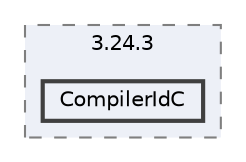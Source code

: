 digraph "/Users/yjack/GitHub/SimEvo/build/CMakeFiles/3.24.3/CompilerIdC"
{
 // LATEX_PDF_SIZE
  bgcolor="transparent";
  edge [fontname=Helvetica,fontsize=10,labelfontname=Helvetica,labelfontsize=10];
  node [fontname=Helvetica,fontsize=10,shape=box,height=0.2,width=0.4];
  compound=true
  subgraph clusterdir_df5ce36cd226e9311e0da476ff7ac761 {
    graph [ bgcolor="#edf0f7", pencolor="grey50", label="3.24.3", fontname=Helvetica,fontsize=10 style="filled,dashed", URL="dir_df5ce36cd226e9311e0da476ff7ac761.html",tooltip=""]
  dir_4eb11931d8e2359372a6431507ff956f [label="CompilerIdC", fillcolor="#edf0f7", color="grey25", style="filled,bold", URL="dir_4eb11931d8e2359372a6431507ff956f.html",tooltip=""];
  }
}
